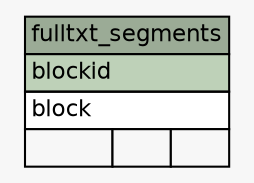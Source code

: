 // dot 2.34.0 on Linux 3.11.6-1-ARCH
// SchemaSpy rev 590
digraph "fulltxt_segments" {
  graph [
    rankdir="RL"
    bgcolor="#f7f7f7"
    nodesep="0.18"
    ranksep="0.46"
    fontname="Helvetica"
    fontsize="11"
  ];
  node [
    fontname="Helvetica"
    fontsize="11"
    shape="plaintext"
  ];
  edge [
    arrowsize="0.8"
  ];
  "fulltxt_segments" [
    label=<
    <TABLE BORDER="0" CELLBORDER="1" CELLSPACING="0" BGCOLOR="#ffffff">
      <TR><TD COLSPAN="3" BGCOLOR="#9bab96" ALIGN="CENTER">fulltxt_segments</TD></TR>
      <TR><TD PORT="blockid" COLSPAN="3" BGCOLOR="#bed1b8" ALIGN="LEFT">blockid</TD></TR>
      <TR><TD PORT="block" COLSPAN="3" ALIGN="LEFT">block</TD></TR>
      <TR><TD ALIGN="LEFT" BGCOLOR="#f7f7f7">  </TD><TD ALIGN="RIGHT" BGCOLOR="#f7f7f7">  </TD><TD ALIGN="RIGHT" BGCOLOR="#f7f7f7">  </TD></TR>
    </TABLE>>
    URL="tables/fulltxt_segments.html"
    tooltip="fulltxt_segments"
  ];
}
